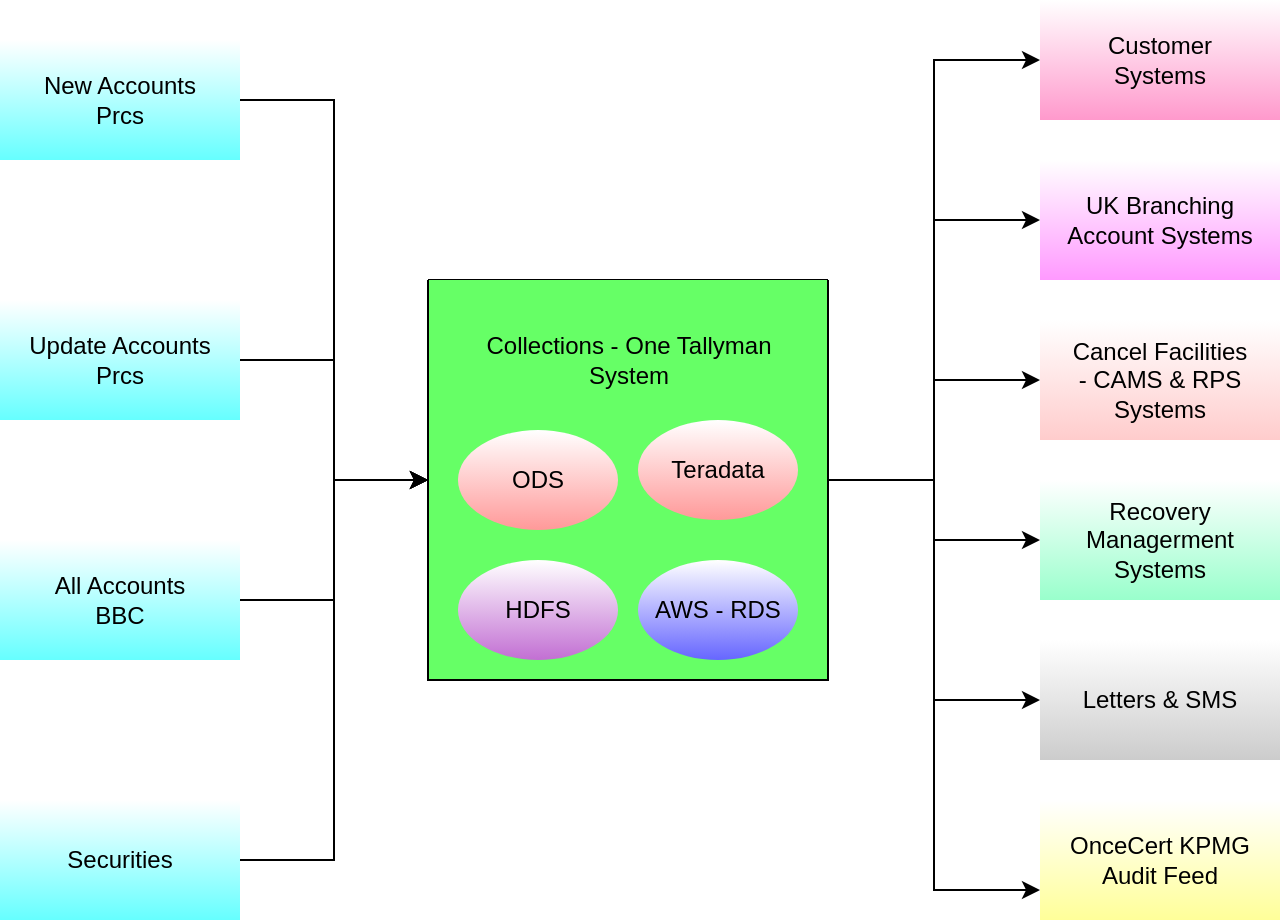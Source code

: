 <mxfile version="21.1.1" type="github">
  <diagram name="Page-1" id="I2diGHP10F4gkZ_NdI2N">
    <mxGraphModel dx="794" dy="425" grid="1" gridSize="10" guides="1" tooltips="1" connect="1" arrows="1" fold="1" page="1" pageScale="1" pageWidth="827" pageHeight="1169" math="0" shadow="0">
      <root>
        <mxCell id="0" />
        <mxCell id="1" parent="0" />
        <mxCell id="qdHmDOOyC_FSIgch7ug1-21" style="edgeStyle=orthogonalEdgeStyle;rounded=0;orthogonalLoop=1;jettySize=auto;html=1;entryX=0;entryY=0.5;entryDx=0;entryDy=0;" edge="1" parent="1" source="qdHmDOOyC_FSIgch7ug1-1" target="qdHmDOOyC_FSIgch7ug1-9">
          <mxGeometry relative="1" as="geometry" />
        </mxCell>
        <mxCell id="qdHmDOOyC_FSIgch7ug1-22" style="edgeStyle=orthogonalEdgeStyle;rounded=0;orthogonalLoop=1;jettySize=auto;html=1;" edge="1" parent="1" source="qdHmDOOyC_FSIgch7ug1-1" target="qdHmDOOyC_FSIgch7ug1-10">
          <mxGeometry relative="1" as="geometry" />
        </mxCell>
        <mxCell id="qdHmDOOyC_FSIgch7ug1-23" style="edgeStyle=orthogonalEdgeStyle;rounded=0;orthogonalLoop=1;jettySize=auto;html=1;entryX=0;entryY=0.5;entryDx=0;entryDy=0;" edge="1" parent="1" source="qdHmDOOyC_FSIgch7ug1-1" target="qdHmDOOyC_FSIgch7ug1-11">
          <mxGeometry relative="1" as="geometry" />
        </mxCell>
        <mxCell id="qdHmDOOyC_FSIgch7ug1-24" style="edgeStyle=orthogonalEdgeStyle;rounded=0;orthogonalLoop=1;jettySize=auto;html=1;entryX=0;entryY=0.5;entryDx=0;entryDy=0;" edge="1" parent="1" source="qdHmDOOyC_FSIgch7ug1-1" target="qdHmDOOyC_FSIgch7ug1-12">
          <mxGeometry relative="1" as="geometry" />
        </mxCell>
        <mxCell id="qdHmDOOyC_FSIgch7ug1-25" style="edgeStyle=orthogonalEdgeStyle;rounded=0;orthogonalLoop=1;jettySize=auto;html=1;entryX=0;entryY=0.5;entryDx=0;entryDy=0;" edge="1" parent="1" source="qdHmDOOyC_FSIgch7ug1-1" target="qdHmDOOyC_FSIgch7ug1-13">
          <mxGeometry relative="1" as="geometry" />
        </mxCell>
        <mxCell id="qdHmDOOyC_FSIgch7ug1-26" style="edgeStyle=orthogonalEdgeStyle;rounded=0;orthogonalLoop=1;jettySize=auto;html=1;entryX=0;entryY=0.75;entryDx=0;entryDy=0;" edge="1" parent="1" source="qdHmDOOyC_FSIgch7ug1-1" target="qdHmDOOyC_FSIgch7ug1-14">
          <mxGeometry relative="1" as="geometry" />
        </mxCell>
        <mxCell id="qdHmDOOyC_FSIgch7ug1-1" value="" style="swimlane;startSize=0;fillColor=#99FFFF;strokeColor=default;labelBackgroundColor=default;labelBorderColor=default;gradientColor=default;swimlaneFillColor=#66FF66;" vertex="1" parent="1">
          <mxGeometry x="314" y="150" width="200" height="200" as="geometry" />
        </mxCell>
        <mxCell id="qdHmDOOyC_FSIgch7ug1-27" value="Collections - One Tallyman &lt;br&gt;System" style="text;html=1;align=center;verticalAlign=middle;resizable=0;points=[];autosize=1;strokeColor=none;fillColor=none;" vertex="1" parent="qdHmDOOyC_FSIgch7ug1-1">
          <mxGeometry x="15" y="20" width="170" height="40" as="geometry" />
        </mxCell>
        <mxCell id="qdHmDOOyC_FSIgch7ug1-28" value="ODS" style="ellipse;whiteSpace=wrap;html=1;gradientColor=#FF9999;strokeColor=none;" vertex="1" parent="qdHmDOOyC_FSIgch7ug1-1">
          <mxGeometry x="15" y="75" width="80" height="50" as="geometry" />
        </mxCell>
        <mxCell id="qdHmDOOyC_FSIgch7ug1-30" value="Teradata" style="ellipse;whiteSpace=wrap;html=1;gradientColor=#FF9999;strokeColor=none;" vertex="1" parent="qdHmDOOyC_FSIgch7ug1-1">
          <mxGeometry x="105" y="70" width="80" height="50" as="geometry" />
        </mxCell>
        <mxCell id="qdHmDOOyC_FSIgch7ug1-31" value="HDFS" style="ellipse;whiteSpace=wrap;html=1;gradientColor=#c26fd3;strokeColor=none;" vertex="1" parent="qdHmDOOyC_FSIgch7ug1-1">
          <mxGeometry x="15" y="140" width="80" height="50" as="geometry" />
        </mxCell>
        <mxCell id="qdHmDOOyC_FSIgch7ug1-32" value="AWS - RDS" style="ellipse;whiteSpace=wrap;html=1;gradientColor=#6666FF;strokeColor=none;" vertex="1" parent="qdHmDOOyC_FSIgch7ug1-1">
          <mxGeometry x="105" y="140" width="80" height="50" as="geometry" />
        </mxCell>
        <mxCell id="qdHmDOOyC_FSIgch7ug1-15" style="edgeStyle=orthogonalEdgeStyle;rounded=0;orthogonalLoop=1;jettySize=auto;html=1;entryX=0;entryY=0.5;entryDx=0;entryDy=0;" edge="1" parent="1" source="qdHmDOOyC_FSIgch7ug1-5" target="qdHmDOOyC_FSIgch7ug1-1">
          <mxGeometry relative="1" as="geometry" />
        </mxCell>
        <mxCell id="qdHmDOOyC_FSIgch7ug1-5" value="New Accounts Prcs" style="shape=process;whiteSpace=wrap;html=1;backgroundOutline=1;gradientColor=#66FFFF;strokeColor=none;rounded=0;" vertex="1" parent="1">
          <mxGeometry x="100" y="30" width="120" height="60" as="geometry" />
        </mxCell>
        <mxCell id="qdHmDOOyC_FSIgch7ug1-20" style="edgeStyle=orthogonalEdgeStyle;rounded=0;orthogonalLoop=1;jettySize=auto;html=1;entryX=0;entryY=0.5;entryDx=0;entryDy=0;" edge="1" parent="1" source="qdHmDOOyC_FSIgch7ug1-6" target="qdHmDOOyC_FSIgch7ug1-1">
          <mxGeometry relative="1" as="geometry" />
        </mxCell>
        <mxCell id="qdHmDOOyC_FSIgch7ug1-6" value="Update Accounts Prcs" style="shape=process;whiteSpace=wrap;html=1;backgroundOutline=1;gradientColor=#66FFFF;strokeColor=none;" vertex="1" parent="1">
          <mxGeometry x="100" y="160" width="120" height="60" as="geometry" />
        </mxCell>
        <mxCell id="qdHmDOOyC_FSIgch7ug1-17" style="edgeStyle=orthogonalEdgeStyle;rounded=0;orthogonalLoop=1;jettySize=auto;html=1;entryX=0;entryY=0.5;entryDx=0;entryDy=0;" edge="1" parent="1" source="qdHmDOOyC_FSIgch7ug1-7" target="qdHmDOOyC_FSIgch7ug1-1">
          <mxGeometry relative="1" as="geometry" />
        </mxCell>
        <mxCell id="qdHmDOOyC_FSIgch7ug1-7" value="All Accounts &lt;br&gt;BBC" style="shape=process;whiteSpace=wrap;html=1;backgroundOutline=1;gradientColor=#66FFFF;strokeColor=none;" vertex="1" parent="1">
          <mxGeometry x="100" y="280" width="120" height="60" as="geometry" />
        </mxCell>
        <mxCell id="qdHmDOOyC_FSIgch7ug1-19" style="edgeStyle=orthogonalEdgeStyle;rounded=0;orthogonalLoop=1;jettySize=auto;html=1;entryX=0;entryY=0.5;entryDx=0;entryDy=0;" edge="1" parent="1" source="qdHmDOOyC_FSIgch7ug1-8" target="qdHmDOOyC_FSIgch7ug1-1">
          <mxGeometry relative="1" as="geometry" />
        </mxCell>
        <mxCell id="qdHmDOOyC_FSIgch7ug1-8" value="Securities" style="shape=process;whiteSpace=wrap;html=1;backgroundOutline=1;gradientColor=#66FFFF;strokeColor=none;" vertex="1" parent="1">
          <mxGeometry x="100" y="410" width="120" height="60" as="geometry" />
        </mxCell>
        <mxCell id="qdHmDOOyC_FSIgch7ug1-9" value="Customer Systems" style="shape=process;whiteSpace=wrap;html=1;backgroundOutline=1;gradientColor=#FF99CC;strokeColor=none;" vertex="1" parent="1">
          <mxGeometry x="620" y="10" width="120" height="60" as="geometry" />
        </mxCell>
        <mxCell id="qdHmDOOyC_FSIgch7ug1-10" value="UK Branching Account Systems" style="shape=process;whiteSpace=wrap;html=1;backgroundOutline=1;gradientColor=#FF99FF;strokeColor=none;" vertex="1" parent="1">
          <mxGeometry x="620" y="90" width="120" height="60" as="geometry" />
        </mxCell>
        <mxCell id="qdHmDOOyC_FSIgch7ug1-11" value="Cancel Facilities - CAMS &amp;amp; RPS Systems" style="shape=process;whiteSpace=wrap;html=1;backgroundOutline=1;gradientColor=#FFCCCC;strokeColor=none;" vertex="1" parent="1">
          <mxGeometry x="620" y="170" width="120" height="60" as="geometry" />
        </mxCell>
        <mxCell id="qdHmDOOyC_FSIgch7ug1-12" value="Recovery Managerment Systems" style="shape=process;whiteSpace=wrap;html=1;backgroundOutline=1;gradientColor=#99FFCC;strokeColor=none;" vertex="1" parent="1">
          <mxGeometry x="620" y="250" width="120" height="60" as="geometry" />
        </mxCell>
        <mxCell id="qdHmDOOyC_FSIgch7ug1-13" value="Letters &amp;amp; SMS" style="shape=process;whiteSpace=wrap;html=1;backgroundOutline=1;gradientColor=#CCCCCC;strokeColor=none;" vertex="1" parent="1">
          <mxGeometry x="620" y="330" width="120" height="60" as="geometry" />
        </mxCell>
        <mxCell id="qdHmDOOyC_FSIgch7ug1-14" value="OnceCert KPMG Audit Feed" style="shape=process;whiteSpace=wrap;html=1;backgroundOutline=1;gradientColor=#FFFF99;strokeColor=none;" vertex="1" parent="1">
          <mxGeometry x="620" y="410" width="120" height="60" as="geometry" />
        </mxCell>
      </root>
    </mxGraphModel>
  </diagram>
</mxfile>

